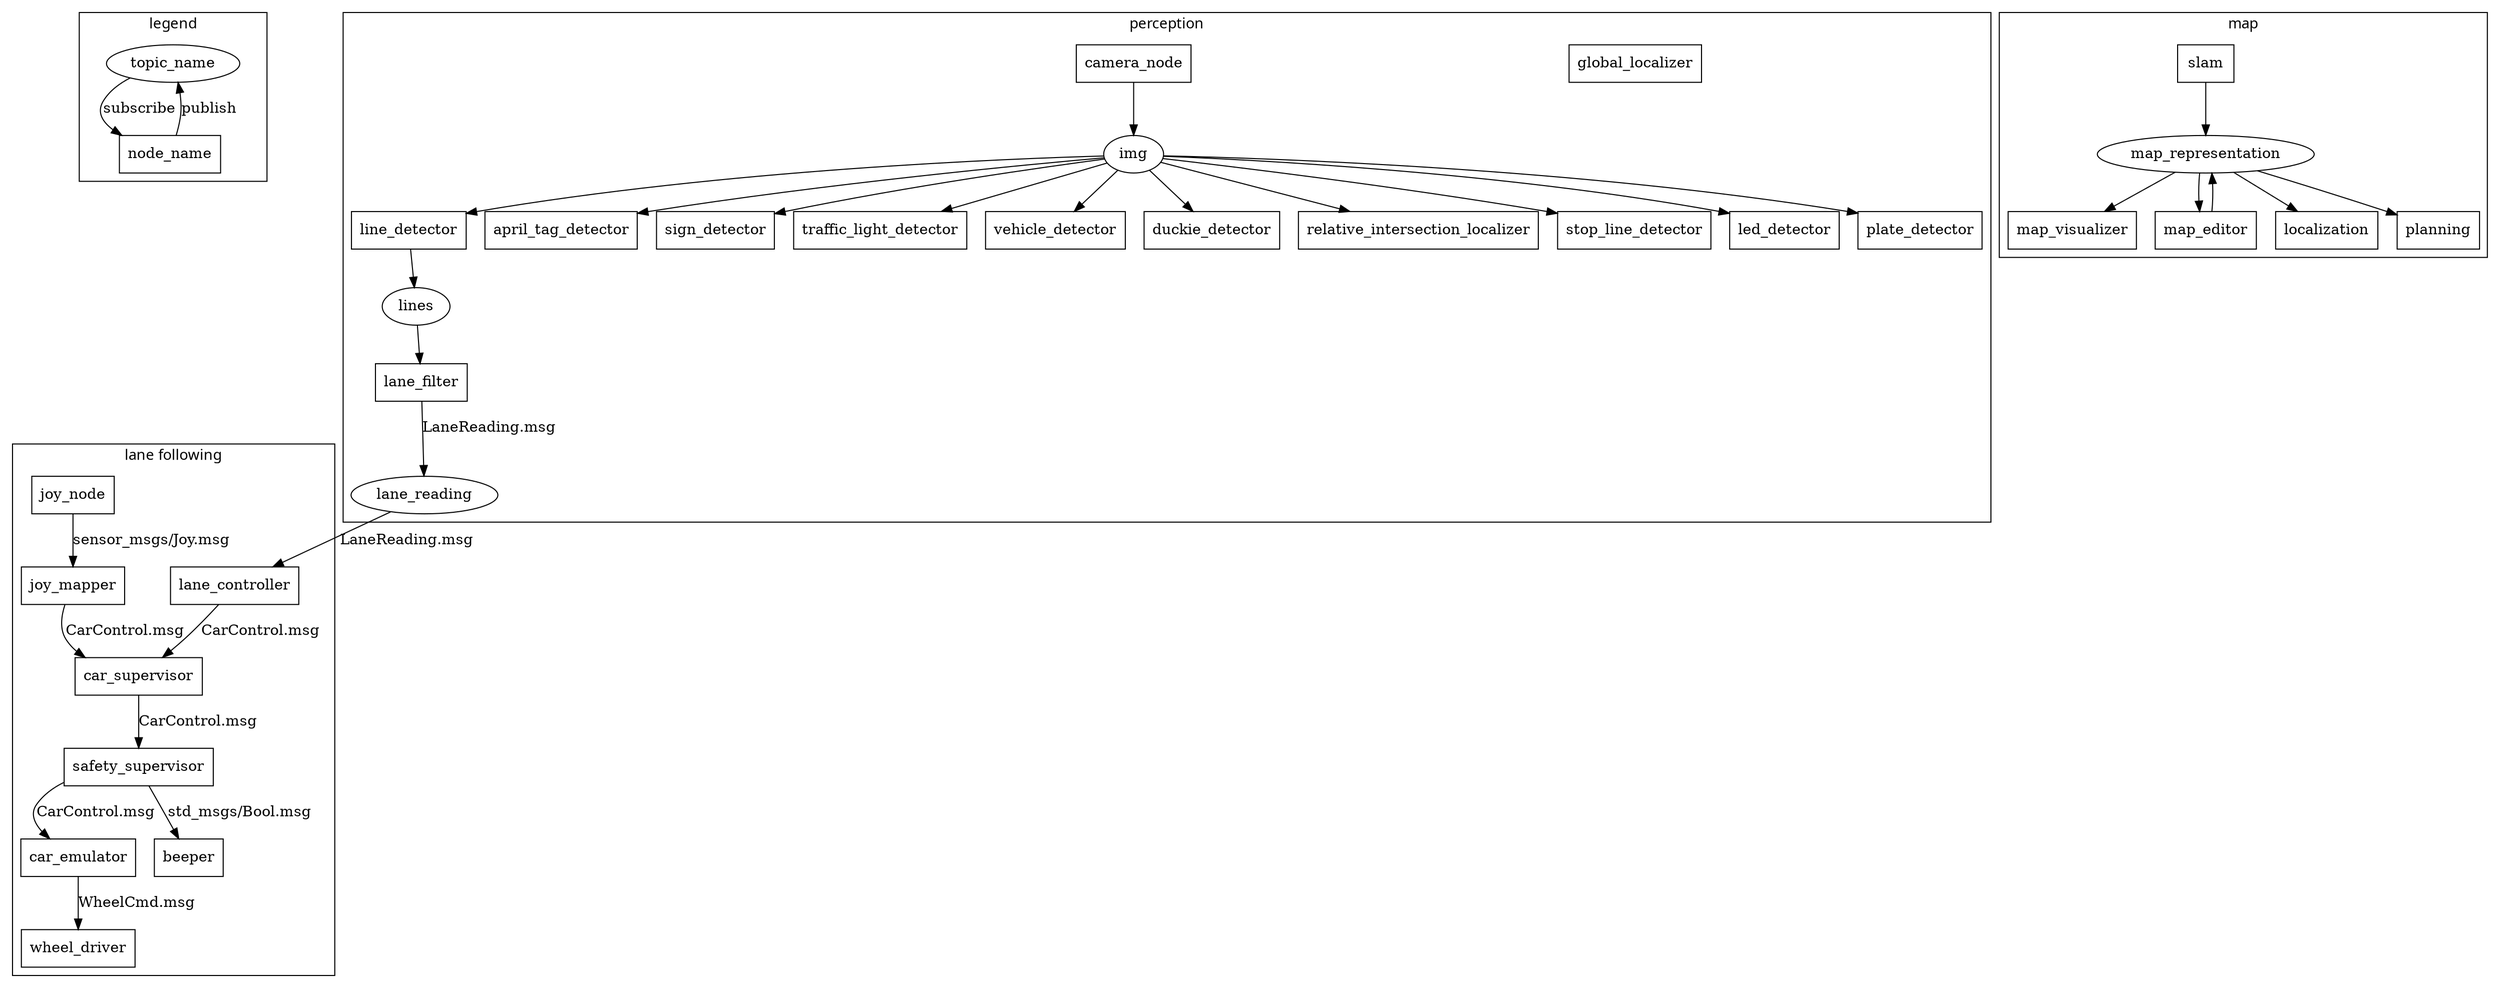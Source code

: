 digraph D {
	fontname="sans";
	subgraph cluster_legend{
		label="legend"
		// ROS Topics
		topic_name;
		// ROS Nodes
		node [shape=box]
		node_name;

		// Connection
		node_name -> topic_name [label="publish"];
		topic_name -> node_name [label="subscribe"];
	}

	subgraph cluster_perception{
		label="perception"
		// TOPIC
		img;
		lines;
		lane_reading; //LaneReading: y, phi, sigma_y, sigma_phi, status
		// ROS Nodes
		node [shape=box];
		lane_filter; //tells you y and phi
		line_detector;
		april_tag_detector;
		sign_detector;
		traffic_light_detector;
		vehicle_detector;
		duckie_detector;
		relative_intersection_localizer;
		global_localizer;
		stop_line_detector;
		camera_node;
		led_detector;
		plate_detector;

		// Connections
		camera_node->img;
		
		img->line_detector;
		img->april_tag_detector;
		img->led_detector;
		img->stop_line_detector;
		img->relative_intersection_localizer;
		img->duckie_detector;
		img->vehicle_detector;
		img->traffic_light_detector;
		img->sign_detector;
		img->plate_detector;

		line_detector->lines;
		lines->lane_filter;
		lane_filter->lane_reading [label="LaneReading.msg"];
	}

	subgraph cluster_map{
		label="map";
		// TOPICS
		map_representation;
		// ROS Nodes
		node [shape=box];
		map_visualizer;
		map_editor;
		localization;
		planning;
		slam;

		slam -> map_representation;
		map_representation -> map_visualizer;
		map_editor -> map_representation;
		map_representation -> map_editor;
		map_representation -> planning;
		map_representation -> localization;
	}

	subgraph cluster_lane_following{
		label="lane following";
		// TOPICS

		// ROS Nodes
		node [shape=box];
		lane_controller;
		car_emulator;
		car_supervisor;
		joy_node;
		joy_mapper;
		wheel_driver;
		beeper;
		safety_supervisor;
		// CONNECTIONS
		joy_node->joy_mapper [label="sensor_msgs/Joy.msg"];
		joy_mapper-> car_supervisor [label="CarControl.msg"];
		lane_reading->lane_controller [label="LaneReading.msg"];
		lane_controller-> car_supervisor [label="CarControl.msg"];
		//car_supervisor -> beeper [label="std_msgs/Bool.msg"];
		//car_supervisor->car_emulator [label="CarControl.msg"];
		car_supervisor->safety_supervisor [label="CarControl.msg"];
		safety_supervisor->car_emulator [label="CarControl.msg"];
		safety_supervisor->beeper [label="std_msgs/Bool.msg"];
		car_emulator->wheel_driver [label="WheelCmd.msg"];
	}
}